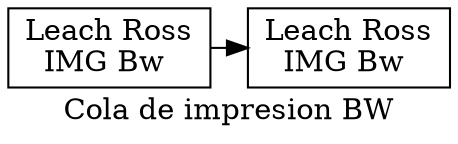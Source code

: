 digraph G{
label="Cola de impresion BW";
node[shape=box];
n424058530[label="Leach Ross
IMG Bw "];
n321001045[label="Leach Ross
IMG Bw "];

{rank=same;
n321001045->n424058530;

}
}